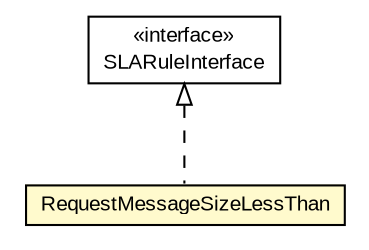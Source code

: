 #!/usr/local/bin/dot
#
# Class diagram 
# Generated by UMLGraph version R5_6-24-gf6e263 (http://www.umlgraph.org/)
#

digraph G {
	edge [fontname="arial",fontsize=10,labelfontname="arial",labelfontsize=10];
	node [fontname="arial",fontsize=10,shape=plaintext];
	nodesep=0.25;
	ranksep=0.5;
	// org.miloss.fgsms.plugins.sla.SLARuleInterface
	c946252 [label=<<table title="org.miloss.fgsms.plugins.sla.SLARuleInterface" border="0" cellborder="1" cellspacing="0" cellpadding="2" port="p" href="../../plugins/sla/SLARuleInterface.html">
		<tr><td><table border="0" cellspacing="0" cellpadding="1">
<tr><td align="center" balign="center"> &#171;interface&#187; </td></tr>
<tr><td align="center" balign="center"> SLARuleInterface </td></tr>
		</table></td></tr>
		</table>>, URL="../../plugins/sla/SLARuleInterface.html", fontname="arial", fontcolor="black", fontsize=10.0];
	// org.miloss.fgsms.sla.rules.RequestMessageSizeLessThan
	c947023 [label=<<table title="org.miloss.fgsms.sla.rules.RequestMessageSizeLessThan" border="0" cellborder="1" cellspacing="0" cellpadding="2" port="p" bgcolor="lemonChiffon" href="./RequestMessageSizeLessThan.html">
		<tr><td><table border="0" cellspacing="0" cellpadding="1">
<tr><td align="center" balign="center"> RequestMessageSizeLessThan </td></tr>
		</table></td></tr>
		</table>>, URL="./RequestMessageSizeLessThan.html", fontname="arial", fontcolor="black", fontsize=10.0];
	//org.miloss.fgsms.sla.rules.RequestMessageSizeLessThan implements org.miloss.fgsms.plugins.sla.SLARuleInterface
	c946252:p -> c947023:p [dir=back,arrowtail=empty,style=dashed];
}

